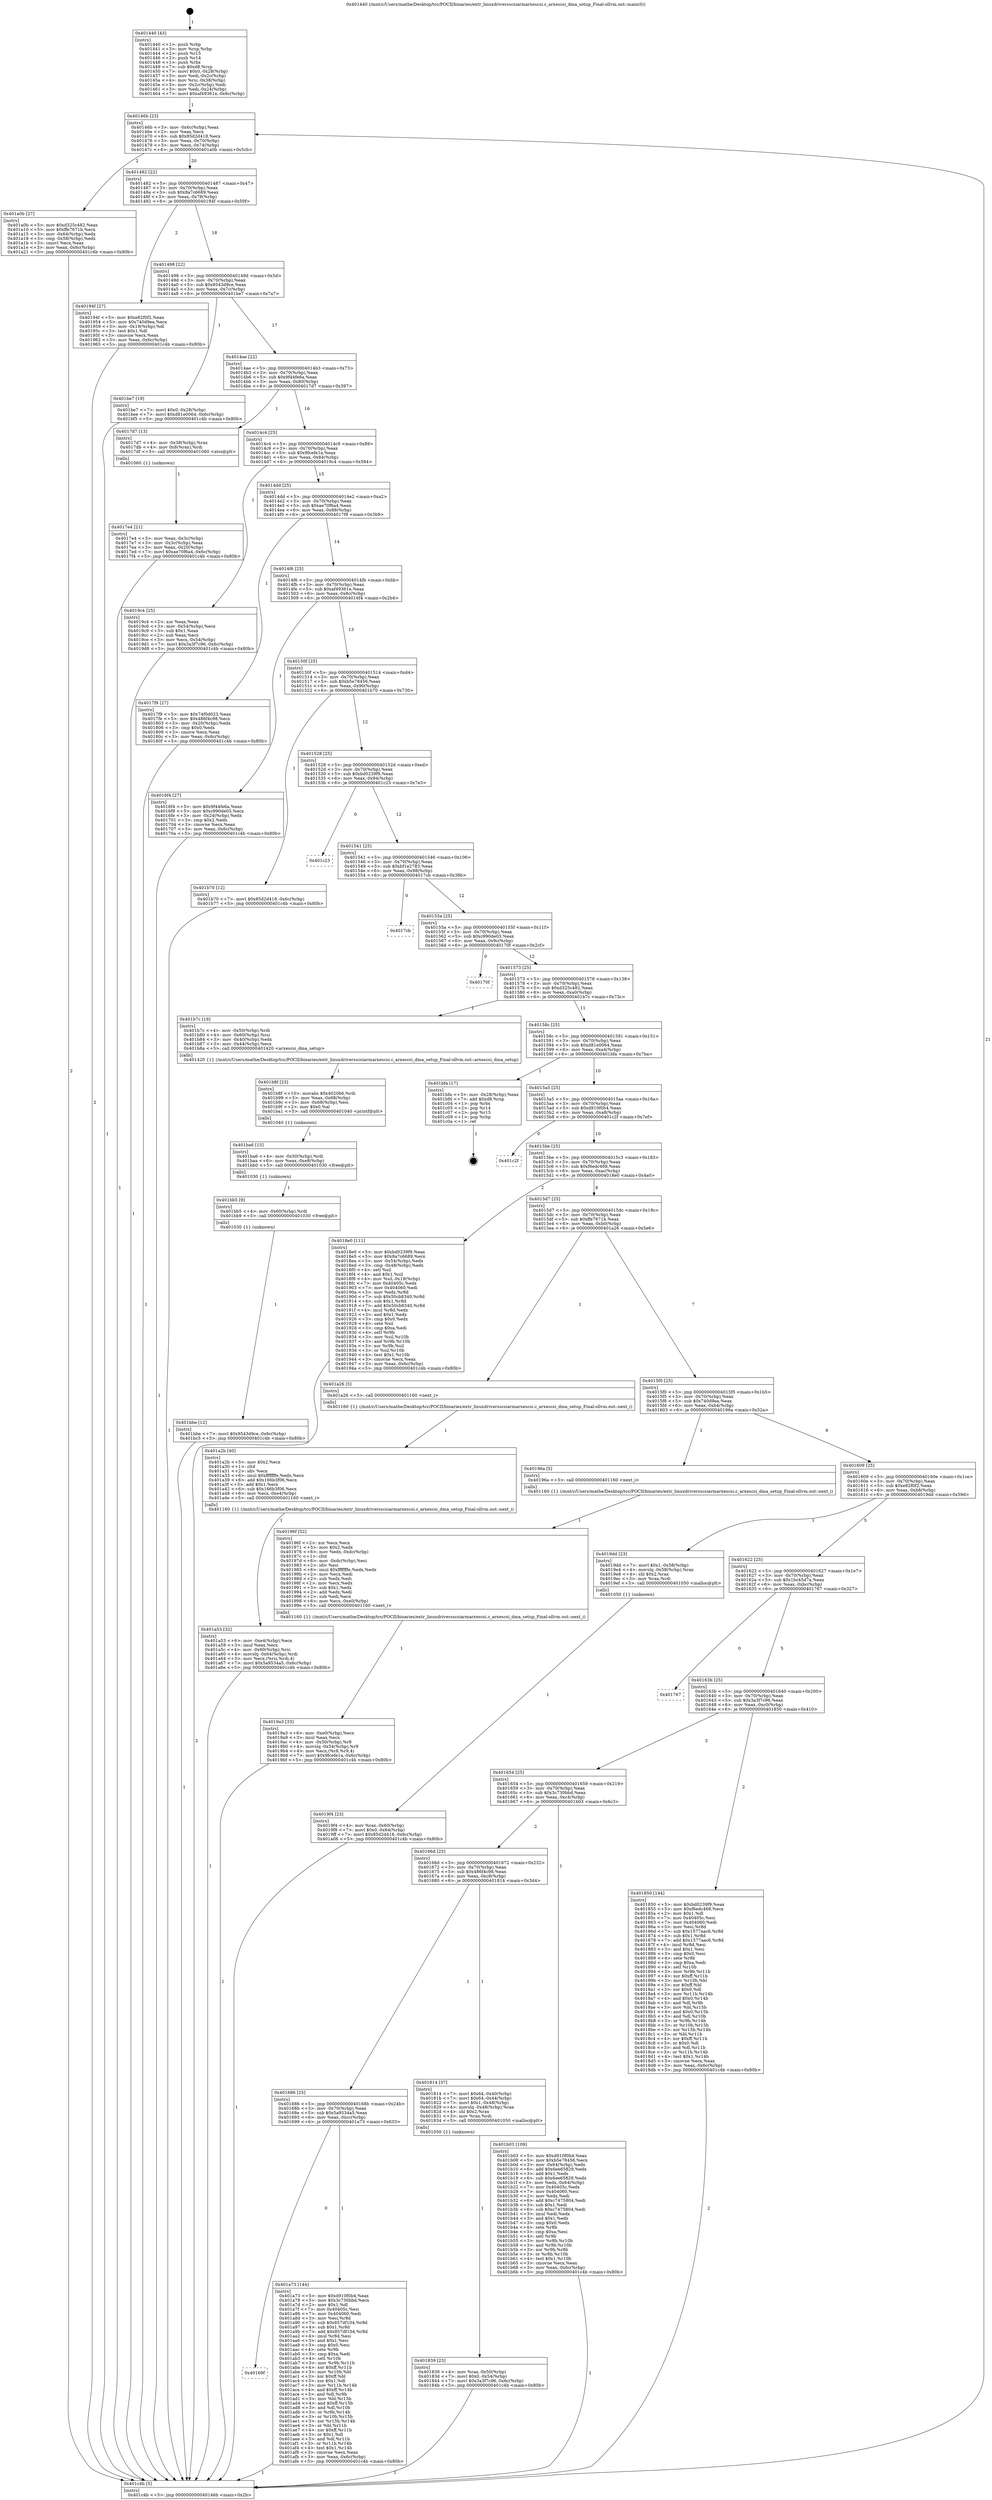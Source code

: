 digraph "0x401440" {
  label = "0x401440 (/mnt/c/Users/mathe/Desktop/tcc/POCII/binaries/extr_linuxdriversscsiarmarxescsi.c_arxescsi_dma_setup_Final-ollvm.out::main(0))"
  labelloc = "t"
  node[shape=record]

  Entry [label="",width=0.3,height=0.3,shape=circle,fillcolor=black,style=filled]
  "0x40146b" [label="{
     0x40146b [23]\l
     | [instrs]\l
     &nbsp;&nbsp;0x40146b \<+3\>: mov -0x6c(%rbp),%eax\l
     &nbsp;&nbsp;0x40146e \<+2\>: mov %eax,%ecx\l
     &nbsp;&nbsp;0x401470 \<+6\>: sub $0x85d2d418,%ecx\l
     &nbsp;&nbsp;0x401476 \<+3\>: mov %eax,-0x70(%rbp)\l
     &nbsp;&nbsp;0x401479 \<+3\>: mov %ecx,-0x74(%rbp)\l
     &nbsp;&nbsp;0x40147c \<+6\>: je 0000000000401a0b \<main+0x5cb\>\l
  }"]
  "0x401a0b" [label="{
     0x401a0b [27]\l
     | [instrs]\l
     &nbsp;&nbsp;0x401a0b \<+5\>: mov $0xd325c482,%eax\l
     &nbsp;&nbsp;0x401a10 \<+5\>: mov $0xffe7671b,%ecx\l
     &nbsp;&nbsp;0x401a15 \<+3\>: mov -0x64(%rbp),%edx\l
     &nbsp;&nbsp;0x401a18 \<+3\>: cmp -0x58(%rbp),%edx\l
     &nbsp;&nbsp;0x401a1b \<+3\>: cmovl %ecx,%eax\l
     &nbsp;&nbsp;0x401a1e \<+3\>: mov %eax,-0x6c(%rbp)\l
     &nbsp;&nbsp;0x401a21 \<+5\>: jmp 0000000000401c4b \<main+0x80b\>\l
  }"]
  "0x401482" [label="{
     0x401482 [22]\l
     | [instrs]\l
     &nbsp;&nbsp;0x401482 \<+5\>: jmp 0000000000401487 \<main+0x47\>\l
     &nbsp;&nbsp;0x401487 \<+3\>: mov -0x70(%rbp),%eax\l
     &nbsp;&nbsp;0x40148a \<+5\>: sub $0x8a7c6689,%eax\l
     &nbsp;&nbsp;0x40148f \<+3\>: mov %eax,-0x78(%rbp)\l
     &nbsp;&nbsp;0x401492 \<+6\>: je 000000000040194f \<main+0x50f\>\l
  }"]
  Exit [label="",width=0.3,height=0.3,shape=circle,fillcolor=black,style=filled,peripheries=2]
  "0x40194f" [label="{
     0x40194f [27]\l
     | [instrs]\l
     &nbsp;&nbsp;0x40194f \<+5\>: mov $0xe82f0f2,%eax\l
     &nbsp;&nbsp;0x401954 \<+5\>: mov $0x740d9ea,%ecx\l
     &nbsp;&nbsp;0x401959 \<+3\>: mov -0x19(%rbp),%dl\l
     &nbsp;&nbsp;0x40195c \<+3\>: test $0x1,%dl\l
     &nbsp;&nbsp;0x40195f \<+3\>: cmovne %ecx,%eax\l
     &nbsp;&nbsp;0x401962 \<+3\>: mov %eax,-0x6c(%rbp)\l
     &nbsp;&nbsp;0x401965 \<+5\>: jmp 0000000000401c4b \<main+0x80b\>\l
  }"]
  "0x401498" [label="{
     0x401498 [22]\l
     | [instrs]\l
     &nbsp;&nbsp;0x401498 \<+5\>: jmp 000000000040149d \<main+0x5d\>\l
     &nbsp;&nbsp;0x40149d \<+3\>: mov -0x70(%rbp),%eax\l
     &nbsp;&nbsp;0x4014a0 \<+5\>: sub $0x9543d9ce,%eax\l
     &nbsp;&nbsp;0x4014a5 \<+3\>: mov %eax,-0x7c(%rbp)\l
     &nbsp;&nbsp;0x4014a8 \<+6\>: je 0000000000401be7 \<main+0x7a7\>\l
  }"]
  "0x401bbe" [label="{
     0x401bbe [12]\l
     | [instrs]\l
     &nbsp;&nbsp;0x401bbe \<+7\>: movl $0x9543d9ce,-0x6c(%rbp)\l
     &nbsp;&nbsp;0x401bc5 \<+5\>: jmp 0000000000401c4b \<main+0x80b\>\l
  }"]
  "0x401be7" [label="{
     0x401be7 [19]\l
     | [instrs]\l
     &nbsp;&nbsp;0x401be7 \<+7\>: movl $0x0,-0x28(%rbp)\l
     &nbsp;&nbsp;0x401bee \<+7\>: movl $0xd81e0064,-0x6c(%rbp)\l
     &nbsp;&nbsp;0x401bf5 \<+5\>: jmp 0000000000401c4b \<main+0x80b\>\l
  }"]
  "0x4014ae" [label="{
     0x4014ae [22]\l
     | [instrs]\l
     &nbsp;&nbsp;0x4014ae \<+5\>: jmp 00000000004014b3 \<main+0x73\>\l
     &nbsp;&nbsp;0x4014b3 \<+3\>: mov -0x70(%rbp),%eax\l
     &nbsp;&nbsp;0x4014b6 \<+5\>: sub $0x9f44fe6a,%eax\l
     &nbsp;&nbsp;0x4014bb \<+3\>: mov %eax,-0x80(%rbp)\l
     &nbsp;&nbsp;0x4014be \<+6\>: je 00000000004017d7 \<main+0x397\>\l
  }"]
  "0x401bb5" [label="{
     0x401bb5 [9]\l
     | [instrs]\l
     &nbsp;&nbsp;0x401bb5 \<+4\>: mov -0x60(%rbp),%rdi\l
     &nbsp;&nbsp;0x401bb9 \<+5\>: call 0000000000401030 \<free@plt\>\l
     | [calls]\l
     &nbsp;&nbsp;0x401030 \{1\} (unknown)\l
  }"]
  "0x4017d7" [label="{
     0x4017d7 [13]\l
     | [instrs]\l
     &nbsp;&nbsp;0x4017d7 \<+4\>: mov -0x38(%rbp),%rax\l
     &nbsp;&nbsp;0x4017db \<+4\>: mov 0x8(%rax),%rdi\l
     &nbsp;&nbsp;0x4017df \<+5\>: call 0000000000401060 \<atoi@plt\>\l
     | [calls]\l
     &nbsp;&nbsp;0x401060 \{1\} (unknown)\l
  }"]
  "0x4014c4" [label="{
     0x4014c4 [25]\l
     | [instrs]\l
     &nbsp;&nbsp;0x4014c4 \<+5\>: jmp 00000000004014c9 \<main+0x89\>\l
     &nbsp;&nbsp;0x4014c9 \<+3\>: mov -0x70(%rbp),%eax\l
     &nbsp;&nbsp;0x4014cc \<+5\>: sub $0x9fcefe1a,%eax\l
     &nbsp;&nbsp;0x4014d1 \<+6\>: mov %eax,-0x84(%rbp)\l
     &nbsp;&nbsp;0x4014d7 \<+6\>: je 00000000004019c4 \<main+0x584\>\l
  }"]
  "0x401ba6" [label="{
     0x401ba6 [15]\l
     | [instrs]\l
     &nbsp;&nbsp;0x401ba6 \<+4\>: mov -0x50(%rbp),%rdi\l
     &nbsp;&nbsp;0x401baa \<+6\>: mov %eax,-0xe8(%rbp)\l
     &nbsp;&nbsp;0x401bb0 \<+5\>: call 0000000000401030 \<free@plt\>\l
     | [calls]\l
     &nbsp;&nbsp;0x401030 \{1\} (unknown)\l
  }"]
  "0x4019c4" [label="{
     0x4019c4 [25]\l
     | [instrs]\l
     &nbsp;&nbsp;0x4019c4 \<+2\>: xor %eax,%eax\l
     &nbsp;&nbsp;0x4019c6 \<+3\>: mov -0x54(%rbp),%ecx\l
     &nbsp;&nbsp;0x4019c9 \<+3\>: sub $0x1,%eax\l
     &nbsp;&nbsp;0x4019cc \<+2\>: sub %eax,%ecx\l
     &nbsp;&nbsp;0x4019ce \<+3\>: mov %ecx,-0x54(%rbp)\l
     &nbsp;&nbsp;0x4019d1 \<+7\>: movl $0x3a3f7c96,-0x6c(%rbp)\l
     &nbsp;&nbsp;0x4019d8 \<+5\>: jmp 0000000000401c4b \<main+0x80b\>\l
  }"]
  "0x4014dd" [label="{
     0x4014dd [25]\l
     | [instrs]\l
     &nbsp;&nbsp;0x4014dd \<+5\>: jmp 00000000004014e2 \<main+0xa2\>\l
     &nbsp;&nbsp;0x4014e2 \<+3\>: mov -0x70(%rbp),%eax\l
     &nbsp;&nbsp;0x4014e5 \<+5\>: sub $0xae70f6a4,%eax\l
     &nbsp;&nbsp;0x4014ea \<+6\>: mov %eax,-0x88(%rbp)\l
     &nbsp;&nbsp;0x4014f0 \<+6\>: je 00000000004017f9 \<main+0x3b9\>\l
  }"]
  "0x401b8f" [label="{
     0x401b8f [23]\l
     | [instrs]\l
     &nbsp;&nbsp;0x401b8f \<+10\>: movabs $0x4020b6,%rdi\l
     &nbsp;&nbsp;0x401b99 \<+3\>: mov %eax,-0x68(%rbp)\l
     &nbsp;&nbsp;0x401b9c \<+3\>: mov -0x68(%rbp),%esi\l
     &nbsp;&nbsp;0x401b9f \<+2\>: mov $0x0,%al\l
     &nbsp;&nbsp;0x401ba1 \<+5\>: call 0000000000401040 \<printf@plt\>\l
     | [calls]\l
     &nbsp;&nbsp;0x401040 \{1\} (unknown)\l
  }"]
  "0x4017f9" [label="{
     0x4017f9 [27]\l
     | [instrs]\l
     &nbsp;&nbsp;0x4017f9 \<+5\>: mov $0x74f0d023,%eax\l
     &nbsp;&nbsp;0x4017fe \<+5\>: mov $0x486f4c98,%ecx\l
     &nbsp;&nbsp;0x401803 \<+3\>: mov -0x20(%rbp),%edx\l
     &nbsp;&nbsp;0x401806 \<+3\>: cmp $0x0,%edx\l
     &nbsp;&nbsp;0x401809 \<+3\>: cmove %ecx,%eax\l
     &nbsp;&nbsp;0x40180c \<+3\>: mov %eax,-0x6c(%rbp)\l
     &nbsp;&nbsp;0x40180f \<+5\>: jmp 0000000000401c4b \<main+0x80b\>\l
  }"]
  "0x4014f6" [label="{
     0x4014f6 [25]\l
     | [instrs]\l
     &nbsp;&nbsp;0x4014f6 \<+5\>: jmp 00000000004014fb \<main+0xbb\>\l
     &nbsp;&nbsp;0x4014fb \<+3\>: mov -0x70(%rbp),%eax\l
     &nbsp;&nbsp;0x4014fe \<+5\>: sub $0xaf49361e,%eax\l
     &nbsp;&nbsp;0x401503 \<+6\>: mov %eax,-0x8c(%rbp)\l
     &nbsp;&nbsp;0x401509 \<+6\>: je 00000000004016f4 \<main+0x2b4\>\l
  }"]
  "0x40169f" [label="{
     0x40169f\l
  }", style=dashed]
  "0x4016f4" [label="{
     0x4016f4 [27]\l
     | [instrs]\l
     &nbsp;&nbsp;0x4016f4 \<+5\>: mov $0x9f44fe6a,%eax\l
     &nbsp;&nbsp;0x4016f9 \<+5\>: mov $0xc990de03,%ecx\l
     &nbsp;&nbsp;0x4016fe \<+3\>: mov -0x24(%rbp),%edx\l
     &nbsp;&nbsp;0x401701 \<+3\>: cmp $0x2,%edx\l
     &nbsp;&nbsp;0x401704 \<+3\>: cmovne %ecx,%eax\l
     &nbsp;&nbsp;0x401707 \<+3\>: mov %eax,-0x6c(%rbp)\l
     &nbsp;&nbsp;0x40170a \<+5\>: jmp 0000000000401c4b \<main+0x80b\>\l
  }"]
  "0x40150f" [label="{
     0x40150f [25]\l
     | [instrs]\l
     &nbsp;&nbsp;0x40150f \<+5\>: jmp 0000000000401514 \<main+0xd4\>\l
     &nbsp;&nbsp;0x401514 \<+3\>: mov -0x70(%rbp),%eax\l
     &nbsp;&nbsp;0x401517 \<+5\>: sub $0xb5e78456,%eax\l
     &nbsp;&nbsp;0x40151c \<+6\>: mov %eax,-0x90(%rbp)\l
     &nbsp;&nbsp;0x401522 \<+6\>: je 0000000000401b70 \<main+0x730\>\l
  }"]
  "0x401c4b" [label="{
     0x401c4b [5]\l
     | [instrs]\l
     &nbsp;&nbsp;0x401c4b \<+5\>: jmp 000000000040146b \<main+0x2b\>\l
  }"]
  "0x401440" [label="{
     0x401440 [43]\l
     | [instrs]\l
     &nbsp;&nbsp;0x401440 \<+1\>: push %rbp\l
     &nbsp;&nbsp;0x401441 \<+3\>: mov %rsp,%rbp\l
     &nbsp;&nbsp;0x401444 \<+2\>: push %r15\l
     &nbsp;&nbsp;0x401446 \<+2\>: push %r14\l
     &nbsp;&nbsp;0x401448 \<+1\>: push %rbx\l
     &nbsp;&nbsp;0x401449 \<+7\>: sub $0xd8,%rsp\l
     &nbsp;&nbsp;0x401450 \<+7\>: movl $0x0,-0x28(%rbp)\l
     &nbsp;&nbsp;0x401457 \<+3\>: mov %edi,-0x2c(%rbp)\l
     &nbsp;&nbsp;0x40145a \<+4\>: mov %rsi,-0x38(%rbp)\l
     &nbsp;&nbsp;0x40145e \<+3\>: mov -0x2c(%rbp),%edi\l
     &nbsp;&nbsp;0x401461 \<+3\>: mov %edi,-0x24(%rbp)\l
     &nbsp;&nbsp;0x401464 \<+7\>: movl $0xaf49361e,-0x6c(%rbp)\l
  }"]
  "0x4017e4" [label="{
     0x4017e4 [21]\l
     | [instrs]\l
     &nbsp;&nbsp;0x4017e4 \<+3\>: mov %eax,-0x3c(%rbp)\l
     &nbsp;&nbsp;0x4017e7 \<+3\>: mov -0x3c(%rbp),%eax\l
     &nbsp;&nbsp;0x4017ea \<+3\>: mov %eax,-0x20(%rbp)\l
     &nbsp;&nbsp;0x4017ed \<+7\>: movl $0xae70f6a4,-0x6c(%rbp)\l
     &nbsp;&nbsp;0x4017f4 \<+5\>: jmp 0000000000401c4b \<main+0x80b\>\l
  }"]
  "0x401a73" [label="{
     0x401a73 [144]\l
     | [instrs]\l
     &nbsp;&nbsp;0x401a73 \<+5\>: mov $0xd910f0b4,%eax\l
     &nbsp;&nbsp;0x401a78 \<+5\>: mov $0x3c730bbd,%ecx\l
     &nbsp;&nbsp;0x401a7d \<+2\>: mov $0x1,%dl\l
     &nbsp;&nbsp;0x401a7f \<+7\>: mov 0x40405c,%esi\l
     &nbsp;&nbsp;0x401a86 \<+7\>: mov 0x404060,%edi\l
     &nbsp;&nbsp;0x401a8d \<+3\>: mov %esi,%r8d\l
     &nbsp;&nbsp;0x401a90 \<+7\>: sub $0x857df104,%r8d\l
     &nbsp;&nbsp;0x401a97 \<+4\>: sub $0x1,%r8d\l
     &nbsp;&nbsp;0x401a9b \<+7\>: add $0x857df104,%r8d\l
     &nbsp;&nbsp;0x401aa2 \<+4\>: imul %r8d,%esi\l
     &nbsp;&nbsp;0x401aa6 \<+3\>: and $0x1,%esi\l
     &nbsp;&nbsp;0x401aa9 \<+3\>: cmp $0x0,%esi\l
     &nbsp;&nbsp;0x401aac \<+4\>: sete %r9b\l
     &nbsp;&nbsp;0x401ab0 \<+3\>: cmp $0xa,%edi\l
     &nbsp;&nbsp;0x401ab3 \<+4\>: setl %r10b\l
     &nbsp;&nbsp;0x401ab7 \<+3\>: mov %r9b,%r11b\l
     &nbsp;&nbsp;0x401aba \<+4\>: xor $0xff,%r11b\l
     &nbsp;&nbsp;0x401abe \<+3\>: mov %r10b,%bl\l
     &nbsp;&nbsp;0x401ac1 \<+3\>: xor $0xff,%bl\l
     &nbsp;&nbsp;0x401ac4 \<+3\>: xor $0x1,%dl\l
     &nbsp;&nbsp;0x401ac7 \<+3\>: mov %r11b,%r14b\l
     &nbsp;&nbsp;0x401aca \<+4\>: and $0xff,%r14b\l
     &nbsp;&nbsp;0x401ace \<+3\>: and %dl,%r9b\l
     &nbsp;&nbsp;0x401ad1 \<+3\>: mov %bl,%r15b\l
     &nbsp;&nbsp;0x401ad4 \<+4\>: and $0xff,%r15b\l
     &nbsp;&nbsp;0x401ad8 \<+3\>: and %dl,%r10b\l
     &nbsp;&nbsp;0x401adb \<+3\>: or %r9b,%r14b\l
     &nbsp;&nbsp;0x401ade \<+3\>: or %r10b,%r15b\l
     &nbsp;&nbsp;0x401ae1 \<+3\>: xor %r15b,%r14b\l
     &nbsp;&nbsp;0x401ae4 \<+3\>: or %bl,%r11b\l
     &nbsp;&nbsp;0x401ae7 \<+4\>: xor $0xff,%r11b\l
     &nbsp;&nbsp;0x401aeb \<+3\>: or $0x1,%dl\l
     &nbsp;&nbsp;0x401aee \<+3\>: and %dl,%r11b\l
     &nbsp;&nbsp;0x401af1 \<+3\>: or %r11b,%r14b\l
     &nbsp;&nbsp;0x401af4 \<+4\>: test $0x1,%r14b\l
     &nbsp;&nbsp;0x401af8 \<+3\>: cmovne %ecx,%eax\l
     &nbsp;&nbsp;0x401afb \<+3\>: mov %eax,-0x6c(%rbp)\l
     &nbsp;&nbsp;0x401afe \<+5\>: jmp 0000000000401c4b \<main+0x80b\>\l
  }"]
  "0x401b70" [label="{
     0x401b70 [12]\l
     | [instrs]\l
     &nbsp;&nbsp;0x401b70 \<+7\>: movl $0x85d2d418,-0x6c(%rbp)\l
     &nbsp;&nbsp;0x401b77 \<+5\>: jmp 0000000000401c4b \<main+0x80b\>\l
  }"]
  "0x401528" [label="{
     0x401528 [25]\l
     | [instrs]\l
     &nbsp;&nbsp;0x401528 \<+5\>: jmp 000000000040152d \<main+0xed\>\l
     &nbsp;&nbsp;0x40152d \<+3\>: mov -0x70(%rbp),%eax\l
     &nbsp;&nbsp;0x401530 \<+5\>: sub $0xbd0239f9,%eax\l
     &nbsp;&nbsp;0x401535 \<+6\>: mov %eax,-0x94(%rbp)\l
     &nbsp;&nbsp;0x40153b \<+6\>: je 0000000000401c23 \<main+0x7e3\>\l
  }"]
  "0x401a53" [label="{
     0x401a53 [32]\l
     | [instrs]\l
     &nbsp;&nbsp;0x401a53 \<+6\>: mov -0xe4(%rbp),%ecx\l
     &nbsp;&nbsp;0x401a59 \<+3\>: imul %eax,%ecx\l
     &nbsp;&nbsp;0x401a5c \<+4\>: mov -0x60(%rbp),%rsi\l
     &nbsp;&nbsp;0x401a60 \<+4\>: movslq -0x64(%rbp),%rdi\l
     &nbsp;&nbsp;0x401a64 \<+3\>: mov %ecx,(%rsi,%rdi,4)\l
     &nbsp;&nbsp;0x401a67 \<+7\>: movl $0x5a9534a5,-0x6c(%rbp)\l
     &nbsp;&nbsp;0x401a6e \<+5\>: jmp 0000000000401c4b \<main+0x80b\>\l
  }"]
  "0x401c23" [label="{
     0x401c23\l
  }", style=dashed]
  "0x401541" [label="{
     0x401541 [25]\l
     | [instrs]\l
     &nbsp;&nbsp;0x401541 \<+5\>: jmp 0000000000401546 \<main+0x106\>\l
     &nbsp;&nbsp;0x401546 \<+3\>: mov -0x70(%rbp),%eax\l
     &nbsp;&nbsp;0x401549 \<+5\>: sub $0xbf1e2783,%eax\l
     &nbsp;&nbsp;0x40154e \<+6\>: mov %eax,-0x98(%rbp)\l
     &nbsp;&nbsp;0x401554 \<+6\>: je 00000000004017cb \<main+0x38b\>\l
  }"]
  "0x401a2b" [label="{
     0x401a2b [40]\l
     | [instrs]\l
     &nbsp;&nbsp;0x401a2b \<+5\>: mov $0x2,%ecx\l
     &nbsp;&nbsp;0x401a30 \<+1\>: cltd\l
     &nbsp;&nbsp;0x401a31 \<+2\>: idiv %ecx\l
     &nbsp;&nbsp;0x401a33 \<+6\>: imul $0xfffffffe,%edx,%ecx\l
     &nbsp;&nbsp;0x401a39 \<+6\>: add $0x166b3f06,%ecx\l
     &nbsp;&nbsp;0x401a3f \<+3\>: add $0x1,%ecx\l
     &nbsp;&nbsp;0x401a42 \<+6\>: sub $0x166b3f06,%ecx\l
     &nbsp;&nbsp;0x401a48 \<+6\>: mov %ecx,-0xe4(%rbp)\l
     &nbsp;&nbsp;0x401a4e \<+5\>: call 0000000000401160 \<next_i\>\l
     | [calls]\l
     &nbsp;&nbsp;0x401160 \{1\} (/mnt/c/Users/mathe/Desktop/tcc/POCII/binaries/extr_linuxdriversscsiarmarxescsi.c_arxescsi_dma_setup_Final-ollvm.out::next_i)\l
  }"]
  "0x4017cb" [label="{
     0x4017cb\l
  }", style=dashed]
  "0x40155a" [label="{
     0x40155a [25]\l
     | [instrs]\l
     &nbsp;&nbsp;0x40155a \<+5\>: jmp 000000000040155f \<main+0x11f\>\l
     &nbsp;&nbsp;0x40155f \<+3\>: mov -0x70(%rbp),%eax\l
     &nbsp;&nbsp;0x401562 \<+5\>: sub $0xc990de03,%eax\l
     &nbsp;&nbsp;0x401567 \<+6\>: mov %eax,-0x9c(%rbp)\l
     &nbsp;&nbsp;0x40156d \<+6\>: je 000000000040170f \<main+0x2cf\>\l
  }"]
  "0x4019f4" [label="{
     0x4019f4 [23]\l
     | [instrs]\l
     &nbsp;&nbsp;0x4019f4 \<+4\>: mov %rax,-0x60(%rbp)\l
     &nbsp;&nbsp;0x4019f8 \<+7\>: movl $0x0,-0x64(%rbp)\l
     &nbsp;&nbsp;0x4019ff \<+7\>: movl $0x85d2d418,-0x6c(%rbp)\l
     &nbsp;&nbsp;0x401a06 \<+5\>: jmp 0000000000401c4b \<main+0x80b\>\l
  }"]
  "0x40170f" [label="{
     0x40170f\l
  }", style=dashed]
  "0x401573" [label="{
     0x401573 [25]\l
     | [instrs]\l
     &nbsp;&nbsp;0x401573 \<+5\>: jmp 0000000000401578 \<main+0x138\>\l
     &nbsp;&nbsp;0x401578 \<+3\>: mov -0x70(%rbp),%eax\l
     &nbsp;&nbsp;0x40157b \<+5\>: sub $0xd325c482,%eax\l
     &nbsp;&nbsp;0x401580 \<+6\>: mov %eax,-0xa0(%rbp)\l
     &nbsp;&nbsp;0x401586 \<+6\>: je 0000000000401b7c \<main+0x73c\>\l
  }"]
  "0x4019a3" [label="{
     0x4019a3 [33]\l
     | [instrs]\l
     &nbsp;&nbsp;0x4019a3 \<+6\>: mov -0xe0(%rbp),%ecx\l
     &nbsp;&nbsp;0x4019a9 \<+3\>: imul %eax,%ecx\l
     &nbsp;&nbsp;0x4019ac \<+4\>: mov -0x50(%rbp),%r8\l
     &nbsp;&nbsp;0x4019b0 \<+4\>: movslq -0x54(%rbp),%r9\l
     &nbsp;&nbsp;0x4019b4 \<+4\>: mov %ecx,(%r8,%r9,4)\l
     &nbsp;&nbsp;0x4019b8 \<+7\>: movl $0x9fcefe1a,-0x6c(%rbp)\l
     &nbsp;&nbsp;0x4019bf \<+5\>: jmp 0000000000401c4b \<main+0x80b\>\l
  }"]
  "0x401b7c" [label="{
     0x401b7c [19]\l
     | [instrs]\l
     &nbsp;&nbsp;0x401b7c \<+4\>: mov -0x50(%rbp),%rdi\l
     &nbsp;&nbsp;0x401b80 \<+4\>: mov -0x60(%rbp),%rsi\l
     &nbsp;&nbsp;0x401b84 \<+3\>: mov -0x40(%rbp),%edx\l
     &nbsp;&nbsp;0x401b87 \<+3\>: mov -0x44(%rbp),%ecx\l
     &nbsp;&nbsp;0x401b8a \<+5\>: call 0000000000401420 \<arxescsi_dma_setup\>\l
     | [calls]\l
     &nbsp;&nbsp;0x401420 \{1\} (/mnt/c/Users/mathe/Desktop/tcc/POCII/binaries/extr_linuxdriversscsiarmarxescsi.c_arxescsi_dma_setup_Final-ollvm.out::arxescsi_dma_setup)\l
  }"]
  "0x40158c" [label="{
     0x40158c [25]\l
     | [instrs]\l
     &nbsp;&nbsp;0x40158c \<+5\>: jmp 0000000000401591 \<main+0x151\>\l
     &nbsp;&nbsp;0x401591 \<+3\>: mov -0x70(%rbp),%eax\l
     &nbsp;&nbsp;0x401594 \<+5\>: sub $0xd81e0064,%eax\l
     &nbsp;&nbsp;0x401599 \<+6\>: mov %eax,-0xa4(%rbp)\l
     &nbsp;&nbsp;0x40159f \<+6\>: je 0000000000401bfa \<main+0x7ba\>\l
  }"]
  "0x40196f" [label="{
     0x40196f [52]\l
     | [instrs]\l
     &nbsp;&nbsp;0x40196f \<+2\>: xor %ecx,%ecx\l
     &nbsp;&nbsp;0x401971 \<+5\>: mov $0x2,%edx\l
     &nbsp;&nbsp;0x401976 \<+6\>: mov %edx,-0xdc(%rbp)\l
     &nbsp;&nbsp;0x40197c \<+1\>: cltd\l
     &nbsp;&nbsp;0x40197d \<+6\>: mov -0xdc(%rbp),%esi\l
     &nbsp;&nbsp;0x401983 \<+2\>: idiv %esi\l
     &nbsp;&nbsp;0x401985 \<+6\>: imul $0xfffffffe,%edx,%edx\l
     &nbsp;&nbsp;0x40198b \<+2\>: mov %ecx,%edi\l
     &nbsp;&nbsp;0x40198d \<+2\>: sub %edx,%edi\l
     &nbsp;&nbsp;0x40198f \<+2\>: mov %ecx,%edx\l
     &nbsp;&nbsp;0x401991 \<+3\>: sub $0x1,%edx\l
     &nbsp;&nbsp;0x401994 \<+2\>: add %edx,%edi\l
     &nbsp;&nbsp;0x401996 \<+2\>: sub %edi,%ecx\l
     &nbsp;&nbsp;0x401998 \<+6\>: mov %ecx,-0xe0(%rbp)\l
     &nbsp;&nbsp;0x40199e \<+5\>: call 0000000000401160 \<next_i\>\l
     | [calls]\l
     &nbsp;&nbsp;0x401160 \{1\} (/mnt/c/Users/mathe/Desktop/tcc/POCII/binaries/extr_linuxdriversscsiarmarxescsi.c_arxescsi_dma_setup_Final-ollvm.out::next_i)\l
  }"]
  "0x401bfa" [label="{
     0x401bfa [17]\l
     | [instrs]\l
     &nbsp;&nbsp;0x401bfa \<+3\>: mov -0x28(%rbp),%eax\l
     &nbsp;&nbsp;0x401bfd \<+7\>: add $0xd8,%rsp\l
     &nbsp;&nbsp;0x401c04 \<+1\>: pop %rbx\l
     &nbsp;&nbsp;0x401c05 \<+2\>: pop %r14\l
     &nbsp;&nbsp;0x401c07 \<+2\>: pop %r15\l
     &nbsp;&nbsp;0x401c09 \<+1\>: pop %rbp\l
     &nbsp;&nbsp;0x401c0a \<+1\>: ret\l
  }"]
  "0x4015a5" [label="{
     0x4015a5 [25]\l
     | [instrs]\l
     &nbsp;&nbsp;0x4015a5 \<+5\>: jmp 00000000004015aa \<main+0x16a\>\l
     &nbsp;&nbsp;0x4015aa \<+3\>: mov -0x70(%rbp),%eax\l
     &nbsp;&nbsp;0x4015ad \<+5\>: sub $0xd910f0b4,%eax\l
     &nbsp;&nbsp;0x4015b2 \<+6\>: mov %eax,-0xa8(%rbp)\l
     &nbsp;&nbsp;0x4015b8 \<+6\>: je 0000000000401c2f \<main+0x7ef\>\l
  }"]
  "0x401839" [label="{
     0x401839 [23]\l
     | [instrs]\l
     &nbsp;&nbsp;0x401839 \<+4\>: mov %rax,-0x50(%rbp)\l
     &nbsp;&nbsp;0x40183d \<+7\>: movl $0x0,-0x54(%rbp)\l
     &nbsp;&nbsp;0x401844 \<+7\>: movl $0x3a3f7c96,-0x6c(%rbp)\l
     &nbsp;&nbsp;0x40184b \<+5\>: jmp 0000000000401c4b \<main+0x80b\>\l
  }"]
  "0x401c2f" [label="{
     0x401c2f\l
  }", style=dashed]
  "0x4015be" [label="{
     0x4015be [25]\l
     | [instrs]\l
     &nbsp;&nbsp;0x4015be \<+5\>: jmp 00000000004015c3 \<main+0x183\>\l
     &nbsp;&nbsp;0x4015c3 \<+3\>: mov -0x70(%rbp),%eax\l
     &nbsp;&nbsp;0x4015c6 \<+5\>: sub $0xf6edc468,%eax\l
     &nbsp;&nbsp;0x4015cb \<+6\>: mov %eax,-0xac(%rbp)\l
     &nbsp;&nbsp;0x4015d1 \<+6\>: je 00000000004018e0 \<main+0x4a0\>\l
  }"]
  "0x401686" [label="{
     0x401686 [25]\l
     | [instrs]\l
     &nbsp;&nbsp;0x401686 \<+5\>: jmp 000000000040168b \<main+0x24b\>\l
     &nbsp;&nbsp;0x40168b \<+3\>: mov -0x70(%rbp),%eax\l
     &nbsp;&nbsp;0x40168e \<+5\>: sub $0x5a9534a5,%eax\l
     &nbsp;&nbsp;0x401693 \<+6\>: mov %eax,-0xcc(%rbp)\l
     &nbsp;&nbsp;0x401699 \<+6\>: je 0000000000401a73 \<main+0x633\>\l
  }"]
  "0x4018e0" [label="{
     0x4018e0 [111]\l
     | [instrs]\l
     &nbsp;&nbsp;0x4018e0 \<+5\>: mov $0xbd0239f9,%eax\l
     &nbsp;&nbsp;0x4018e5 \<+5\>: mov $0x8a7c6689,%ecx\l
     &nbsp;&nbsp;0x4018ea \<+3\>: mov -0x54(%rbp),%edx\l
     &nbsp;&nbsp;0x4018ed \<+3\>: cmp -0x48(%rbp),%edx\l
     &nbsp;&nbsp;0x4018f0 \<+4\>: setl %sil\l
     &nbsp;&nbsp;0x4018f4 \<+4\>: and $0x1,%sil\l
     &nbsp;&nbsp;0x4018f8 \<+4\>: mov %sil,-0x19(%rbp)\l
     &nbsp;&nbsp;0x4018fc \<+7\>: mov 0x40405c,%edx\l
     &nbsp;&nbsp;0x401903 \<+7\>: mov 0x404060,%edi\l
     &nbsp;&nbsp;0x40190a \<+3\>: mov %edx,%r8d\l
     &nbsp;&nbsp;0x40190d \<+7\>: sub $0x50cb8340,%r8d\l
     &nbsp;&nbsp;0x401914 \<+4\>: sub $0x1,%r8d\l
     &nbsp;&nbsp;0x401918 \<+7\>: add $0x50cb8340,%r8d\l
     &nbsp;&nbsp;0x40191f \<+4\>: imul %r8d,%edx\l
     &nbsp;&nbsp;0x401923 \<+3\>: and $0x1,%edx\l
     &nbsp;&nbsp;0x401926 \<+3\>: cmp $0x0,%edx\l
     &nbsp;&nbsp;0x401929 \<+4\>: sete %sil\l
     &nbsp;&nbsp;0x40192d \<+3\>: cmp $0xa,%edi\l
     &nbsp;&nbsp;0x401930 \<+4\>: setl %r9b\l
     &nbsp;&nbsp;0x401934 \<+3\>: mov %sil,%r10b\l
     &nbsp;&nbsp;0x401937 \<+3\>: and %r9b,%r10b\l
     &nbsp;&nbsp;0x40193a \<+3\>: xor %r9b,%sil\l
     &nbsp;&nbsp;0x40193d \<+3\>: or %sil,%r10b\l
     &nbsp;&nbsp;0x401940 \<+4\>: test $0x1,%r10b\l
     &nbsp;&nbsp;0x401944 \<+3\>: cmovne %ecx,%eax\l
     &nbsp;&nbsp;0x401947 \<+3\>: mov %eax,-0x6c(%rbp)\l
     &nbsp;&nbsp;0x40194a \<+5\>: jmp 0000000000401c4b \<main+0x80b\>\l
  }"]
  "0x4015d7" [label="{
     0x4015d7 [25]\l
     | [instrs]\l
     &nbsp;&nbsp;0x4015d7 \<+5\>: jmp 00000000004015dc \<main+0x19c\>\l
     &nbsp;&nbsp;0x4015dc \<+3\>: mov -0x70(%rbp),%eax\l
     &nbsp;&nbsp;0x4015df \<+5\>: sub $0xffe7671b,%eax\l
     &nbsp;&nbsp;0x4015e4 \<+6\>: mov %eax,-0xb0(%rbp)\l
     &nbsp;&nbsp;0x4015ea \<+6\>: je 0000000000401a26 \<main+0x5e6\>\l
  }"]
  "0x401814" [label="{
     0x401814 [37]\l
     | [instrs]\l
     &nbsp;&nbsp;0x401814 \<+7\>: movl $0x64,-0x40(%rbp)\l
     &nbsp;&nbsp;0x40181b \<+7\>: movl $0x64,-0x44(%rbp)\l
     &nbsp;&nbsp;0x401822 \<+7\>: movl $0x1,-0x48(%rbp)\l
     &nbsp;&nbsp;0x401829 \<+4\>: movslq -0x48(%rbp),%rax\l
     &nbsp;&nbsp;0x40182d \<+4\>: shl $0x2,%rax\l
     &nbsp;&nbsp;0x401831 \<+3\>: mov %rax,%rdi\l
     &nbsp;&nbsp;0x401834 \<+5\>: call 0000000000401050 \<malloc@plt\>\l
     | [calls]\l
     &nbsp;&nbsp;0x401050 \{1\} (unknown)\l
  }"]
  "0x401a26" [label="{
     0x401a26 [5]\l
     | [instrs]\l
     &nbsp;&nbsp;0x401a26 \<+5\>: call 0000000000401160 \<next_i\>\l
     | [calls]\l
     &nbsp;&nbsp;0x401160 \{1\} (/mnt/c/Users/mathe/Desktop/tcc/POCII/binaries/extr_linuxdriversscsiarmarxescsi.c_arxescsi_dma_setup_Final-ollvm.out::next_i)\l
  }"]
  "0x4015f0" [label="{
     0x4015f0 [25]\l
     | [instrs]\l
     &nbsp;&nbsp;0x4015f0 \<+5\>: jmp 00000000004015f5 \<main+0x1b5\>\l
     &nbsp;&nbsp;0x4015f5 \<+3\>: mov -0x70(%rbp),%eax\l
     &nbsp;&nbsp;0x4015f8 \<+5\>: sub $0x740d9ea,%eax\l
     &nbsp;&nbsp;0x4015fd \<+6\>: mov %eax,-0xb4(%rbp)\l
     &nbsp;&nbsp;0x401603 \<+6\>: je 000000000040196a \<main+0x52a\>\l
  }"]
  "0x40166d" [label="{
     0x40166d [25]\l
     | [instrs]\l
     &nbsp;&nbsp;0x40166d \<+5\>: jmp 0000000000401672 \<main+0x232\>\l
     &nbsp;&nbsp;0x401672 \<+3\>: mov -0x70(%rbp),%eax\l
     &nbsp;&nbsp;0x401675 \<+5\>: sub $0x486f4c98,%eax\l
     &nbsp;&nbsp;0x40167a \<+6\>: mov %eax,-0xc8(%rbp)\l
     &nbsp;&nbsp;0x401680 \<+6\>: je 0000000000401814 \<main+0x3d4\>\l
  }"]
  "0x40196a" [label="{
     0x40196a [5]\l
     | [instrs]\l
     &nbsp;&nbsp;0x40196a \<+5\>: call 0000000000401160 \<next_i\>\l
     | [calls]\l
     &nbsp;&nbsp;0x401160 \{1\} (/mnt/c/Users/mathe/Desktop/tcc/POCII/binaries/extr_linuxdriversscsiarmarxescsi.c_arxescsi_dma_setup_Final-ollvm.out::next_i)\l
  }"]
  "0x401609" [label="{
     0x401609 [25]\l
     | [instrs]\l
     &nbsp;&nbsp;0x401609 \<+5\>: jmp 000000000040160e \<main+0x1ce\>\l
     &nbsp;&nbsp;0x40160e \<+3\>: mov -0x70(%rbp),%eax\l
     &nbsp;&nbsp;0x401611 \<+5\>: sub $0xe82f0f2,%eax\l
     &nbsp;&nbsp;0x401616 \<+6\>: mov %eax,-0xb8(%rbp)\l
     &nbsp;&nbsp;0x40161c \<+6\>: je 00000000004019dd \<main+0x59d\>\l
  }"]
  "0x401b03" [label="{
     0x401b03 [109]\l
     | [instrs]\l
     &nbsp;&nbsp;0x401b03 \<+5\>: mov $0xd910f0b4,%eax\l
     &nbsp;&nbsp;0x401b08 \<+5\>: mov $0xb5e78456,%ecx\l
     &nbsp;&nbsp;0x401b0d \<+3\>: mov -0x64(%rbp),%edx\l
     &nbsp;&nbsp;0x401b10 \<+6\>: add $0x6ee65829,%edx\l
     &nbsp;&nbsp;0x401b16 \<+3\>: add $0x1,%edx\l
     &nbsp;&nbsp;0x401b19 \<+6\>: sub $0x6ee65829,%edx\l
     &nbsp;&nbsp;0x401b1f \<+3\>: mov %edx,-0x64(%rbp)\l
     &nbsp;&nbsp;0x401b22 \<+7\>: mov 0x40405c,%edx\l
     &nbsp;&nbsp;0x401b29 \<+7\>: mov 0x404060,%esi\l
     &nbsp;&nbsp;0x401b30 \<+2\>: mov %edx,%edi\l
     &nbsp;&nbsp;0x401b32 \<+6\>: add $0xc7475804,%edi\l
     &nbsp;&nbsp;0x401b38 \<+3\>: sub $0x1,%edi\l
     &nbsp;&nbsp;0x401b3b \<+6\>: sub $0xc7475804,%edi\l
     &nbsp;&nbsp;0x401b41 \<+3\>: imul %edi,%edx\l
     &nbsp;&nbsp;0x401b44 \<+3\>: and $0x1,%edx\l
     &nbsp;&nbsp;0x401b47 \<+3\>: cmp $0x0,%edx\l
     &nbsp;&nbsp;0x401b4a \<+4\>: sete %r8b\l
     &nbsp;&nbsp;0x401b4e \<+3\>: cmp $0xa,%esi\l
     &nbsp;&nbsp;0x401b51 \<+4\>: setl %r9b\l
     &nbsp;&nbsp;0x401b55 \<+3\>: mov %r8b,%r10b\l
     &nbsp;&nbsp;0x401b58 \<+3\>: and %r9b,%r10b\l
     &nbsp;&nbsp;0x401b5b \<+3\>: xor %r9b,%r8b\l
     &nbsp;&nbsp;0x401b5e \<+3\>: or %r8b,%r10b\l
     &nbsp;&nbsp;0x401b61 \<+4\>: test $0x1,%r10b\l
     &nbsp;&nbsp;0x401b65 \<+3\>: cmovne %ecx,%eax\l
     &nbsp;&nbsp;0x401b68 \<+3\>: mov %eax,-0x6c(%rbp)\l
     &nbsp;&nbsp;0x401b6b \<+5\>: jmp 0000000000401c4b \<main+0x80b\>\l
  }"]
  "0x4019dd" [label="{
     0x4019dd [23]\l
     | [instrs]\l
     &nbsp;&nbsp;0x4019dd \<+7\>: movl $0x1,-0x58(%rbp)\l
     &nbsp;&nbsp;0x4019e4 \<+4\>: movslq -0x58(%rbp),%rax\l
     &nbsp;&nbsp;0x4019e8 \<+4\>: shl $0x2,%rax\l
     &nbsp;&nbsp;0x4019ec \<+3\>: mov %rax,%rdi\l
     &nbsp;&nbsp;0x4019ef \<+5\>: call 0000000000401050 \<malloc@plt\>\l
     | [calls]\l
     &nbsp;&nbsp;0x401050 \{1\} (unknown)\l
  }"]
  "0x401622" [label="{
     0x401622 [25]\l
     | [instrs]\l
     &nbsp;&nbsp;0x401622 \<+5\>: jmp 0000000000401627 \<main+0x1e7\>\l
     &nbsp;&nbsp;0x401627 \<+3\>: mov -0x70(%rbp),%eax\l
     &nbsp;&nbsp;0x40162a \<+5\>: sub $0x1bc45d7a,%eax\l
     &nbsp;&nbsp;0x40162f \<+6\>: mov %eax,-0xbc(%rbp)\l
     &nbsp;&nbsp;0x401635 \<+6\>: je 0000000000401767 \<main+0x327\>\l
  }"]
  "0x401654" [label="{
     0x401654 [25]\l
     | [instrs]\l
     &nbsp;&nbsp;0x401654 \<+5\>: jmp 0000000000401659 \<main+0x219\>\l
     &nbsp;&nbsp;0x401659 \<+3\>: mov -0x70(%rbp),%eax\l
     &nbsp;&nbsp;0x40165c \<+5\>: sub $0x3c730bbd,%eax\l
     &nbsp;&nbsp;0x401661 \<+6\>: mov %eax,-0xc4(%rbp)\l
     &nbsp;&nbsp;0x401667 \<+6\>: je 0000000000401b03 \<main+0x6c3\>\l
  }"]
  "0x401767" [label="{
     0x401767\l
  }", style=dashed]
  "0x40163b" [label="{
     0x40163b [25]\l
     | [instrs]\l
     &nbsp;&nbsp;0x40163b \<+5\>: jmp 0000000000401640 \<main+0x200\>\l
     &nbsp;&nbsp;0x401640 \<+3\>: mov -0x70(%rbp),%eax\l
     &nbsp;&nbsp;0x401643 \<+5\>: sub $0x3a3f7c96,%eax\l
     &nbsp;&nbsp;0x401648 \<+6\>: mov %eax,-0xc0(%rbp)\l
     &nbsp;&nbsp;0x40164e \<+6\>: je 0000000000401850 \<main+0x410\>\l
  }"]
  "0x401850" [label="{
     0x401850 [144]\l
     | [instrs]\l
     &nbsp;&nbsp;0x401850 \<+5\>: mov $0xbd0239f9,%eax\l
     &nbsp;&nbsp;0x401855 \<+5\>: mov $0xf6edc468,%ecx\l
     &nbsp;&nbsp;0x40185a \<+2\>: mov $0x1,%dl\l
     &nbsp;&nbsp;0x40185c \<+7\>: mov 0x40405c,%esi\l
     &nbsp;&nbsp;0x401863 \<+7\>: mov 0x404060,%edi\l
     &nbsp;&nbsp;0x40186a \<+3\>: mov %esi,%r8d\l
     &nbsp;&nbsp;0x40186d \<+7\>: sub $0x1577aac6,%r8d\l
     &nbsp;&nbsp;0x401874 \<+4\>: sub $0x1,%r8d\l
     &nbsp;&nbsp;0x401878 \<+7\>: add $0x1577aac6,%r8d\l
     &nbsp;&nbsp;0x40187f \<+4\>: imul %r8d,%esi\l
     &nbsp;&nbsp;0x401883 \<+3\>: and $0x1,%esi\l
     &nbsp;&nbsp;0x401886 \<+3\>: cmp $0x0,%esi\l
     &nbsp;&nbsp;0x401889 \<+4\>: sete %r9b\l
     &nbsp;&nbsp;0x40188d \<+3\>: cmp $0xa,%edi\l
     &nbsp;&nbsp;0x401890 \<+4\>: setl %r10b\l
     &nbsp;&nbsp;0x401894 \<+3\>: mov %r9b,%r11b\l
     &nbsp;&nbsp;0x401897 \<+4\>: xor $0xff,%r11b\l
     &nbsp;&nbsp;0x40189b \<+3\>: mov %r10b,%bl\l
     &nbsp;&nbsp;0x40189e \<+3\>: xor $0xff,%bl\l
     &nbsp;&nbsp;0x4018a1 \<+3\>: xor $0x0,%dl\l
     &nbsp;&nbsp;0x4018a4 \<+3\>: mov %r11b,%r14b\l
     &nbsp;&nbsp;0x4018a7 \<+4\>: and $0x0,%r14b\l
     &nbsp;&nbsp;0x4018ab \<+3\>: and %dl,%r9b\l
     &nbsp;&nbsp;0x4018ae \<+3\>: mov %bl,%r15b\l
     &nbsp;&nbsp;0x4018b1 \<+4\>: and $0x0,%r15b\l
     &nbsp;&nbsp;0x4018b5 \<+3\>: and %dl,%r10b\l
     &nbsp;&nbsp;0x4018b8 \<+3\>: or %r9b,%r14b\l
     &nbsp;&nbsp;0x4018bb \<+3\>: or %r10b,%r15b\l
     &nbsp;&nbsp;0x4018be \<+3\>: xor %r15b,%r14b\l
     &nbsp;&nbsp;0x4018c1 \<+3\>: or %bl,%r11b\l
     &nbsp;&nbsp;0x4018c4 \<+4\>: xor $0xff,%r11b\l
     &nbsp;&nbsp;0x4018c8 \<+3\>: or $0x0,%dl\l
     &nbsp;&nbsp;0x4018cb \<+3\>: and %dl,%r11b\l
     &nbsp;&nbsp;0x4018ce \<+3\>: or %r11b,%r14b\l
     &nbsp;&nbsp;0x4018d1 \<+4\>: test $0x1,%r14b\l
     &nbsp;&nbsp;0x4018d5 \<+3\>: cmovne %ecx,%eax\l
     &nbsp;&nbsp;0x4018d8 \<+3\>: mov %eax,-0x6c(%rbp)\l
     &nbsp;&nbsp;0x4018db \<+5\>: jmp 0000000000401c4b \<main+0x80b\>\l
  }"]
  Entry -> "0x401440" [label=" 1"]
  "0x40146b" -> "0x401a0b" [label=" 2"]
  "0x40146b" -> "0x401482" [label=" 20"]
  "0x401bfa" -> Exit [label=" 1"]
  "0x401482" -> "0x40194f" [label=" 2"]
  "0x401482" -> "0x401498" [label=" 18"]
  "0x401be7" -> "0x401c4b" [label=" 1"]
  "0x401498" -> "0x401be7" [label=" 1"]
  "0x401498" -> "0x4014ae" [label=" 17"]
  "0x401bbe" -> "0x401c4b" [label=" 1"]
  "0x4014ae" -> "0x4017d7" [label=" 1"]
  "0x4014ae" -> "0x4014c4" [label=" 16"]
  "0x401bb5" -> "0x401bbe" [label=" 1"]
  "0x4014c4" -> "0x4019c4" [label=" 1"]
  "0x4014c4" -> "0x4014dd" [label=" 15"]
  "0x401ba6" -> "0x401bb5" [label=" 1"]
  "0x4014dd" -> "0x4017f9" [label=" 1"]
  "0x4014dd" -> "0x4014f6" [label=" 14"]
  "0x401b8f" -> "0x401ba6" [label=" 1"]
  "0x4014f6" -> "0x4016f4" [label=" 1"]
  "0x4014f6" -> "0x40150f" [label=" 13"]
  "0x4016f4" -> "0x401c4b" [label=" 1"]
  "0x401440" -> "0x40146b" [label=" 1"]
  "0x401c4b" -> "0x40146b" [label=" 21"]
  "0x4017d7" -> "0x4017e4" [label=" 1"]
  "0x4017e4" -> "0x401c4b" [label=" 1"]
  "0x4017f9" -> "0x401c4b" [label=" 1"]
  "0x401b7c" -> "0x401b8f" [label=" 1"]
  "0x40150f" -> "0x401b70" [label=" 1"]
  "0x40150f" -> "0x401528" [label=" 12"]
  "0x401b70" -> "0x401c4b" [label=" 1"]
  "0x401528" -> "0x401c23" [label=" 0"]
  "0x401528" -> "0x401541" [label=" 12"]
  "0x401a73" -> "0x401c4b" [label=" 1"]
  "0x401541" -> "0x4017cb" [label=" 0"]
  "0x401541" -> "0x40155a" [label=" 12"]
  "0x401686" -> "0x40169f" [label=" 0"]
  "0x40155a" -> "0x40170f" [label=" 0"]
  "0x40155a" -> "0x401573" [label=" 12"]
  "0x401686" -> "0x401a73" [label=" 1"]
  "0x401573" -> "0x401b7c" [label=" 1"]
  "0x401573" -> "0x40158c" [label=" 11"]
  "0x401b03" -> "0x401c4b" [label=" 1"]
  "0x40158c" -> "0x401bfa" [label=" 1"]
  "0x40158c" -> "0x4015a5" [label=" 10"]
  "0x401a53" -> "0x401c4b" [label=" 1"]
  "0x4015a5" -> "0x401c2f" [label=" 0"]
  "0x4015a5" -> "0x4015be" [label=" 10"]
  "0x401a2b" -> "0x401a53" [label=" 1"]
  "0x4015be" -> "0x4018e0" [label=" 2"]
  "0x4015be" -> "0x4015d7" [label=" 8"]
  "0x401a26" -> "0x401a2b" [label=" 1"]
  "0x4015d7" -> "0x401a26" [label=" 1"]
  "0x4015d7" -> "0x4015f0" [label=" 7"]
  "0x401a0b" -> "0x401c4b" [label=" 2"]
  "0x4015f0" -> "0x40196a" [label=" 1"]
  "0x4015f0" -> "0x401609" [label=" 6"]
  "0x4019dd" -> "0x4019f4" [label=" 1"]
  "0x401609" -> "0x4019dd" [label=" 1"]
  "0x401609" -> "0x401622" [label=" 5"]
  "0x4019c4" -> "0x401c4b" [label=" 1"]
  "0x401622" -> "0x401767" [label=" 0"]
  "0x401622" -> "0x40163b" [label=" 5"]
  "0x40196f" -> "0x4019a3" [label=" 1"]
  "0x40163b" -> "0x401850" [label=" 2"]
  "0x40163b" -> "0x401654" [label=" 3"]
  "0x4019a3" -> "0x401c4b" [label=" 1"]
  "0x401654" -> "0x401b03" [label=" 1"]
  "0x401654" -> "0x40166d" [label=" 2"]
  "0x4019f4" -> "0x401c4b" [label=" 1"]
  "0x40166d" -> "0x401814" [label=" 1"]
  "0x40166d" -> "0x401686" [label=" 1"]
  "0x401814" -> "0x401839" [label=" 1"]
  "0x401839" -> "0x401c4b" [label=" 1"]
  "0x401850" -> "0x401c4b" [label=" 2"]
  "0x4018e0" -> "0x401c4b" [label=" 2"]
  "0x40194f" -> "0x401c4b" [label=" 2"]
  "0x40196a" -> "0x40196f" [label=" 1"]
}
